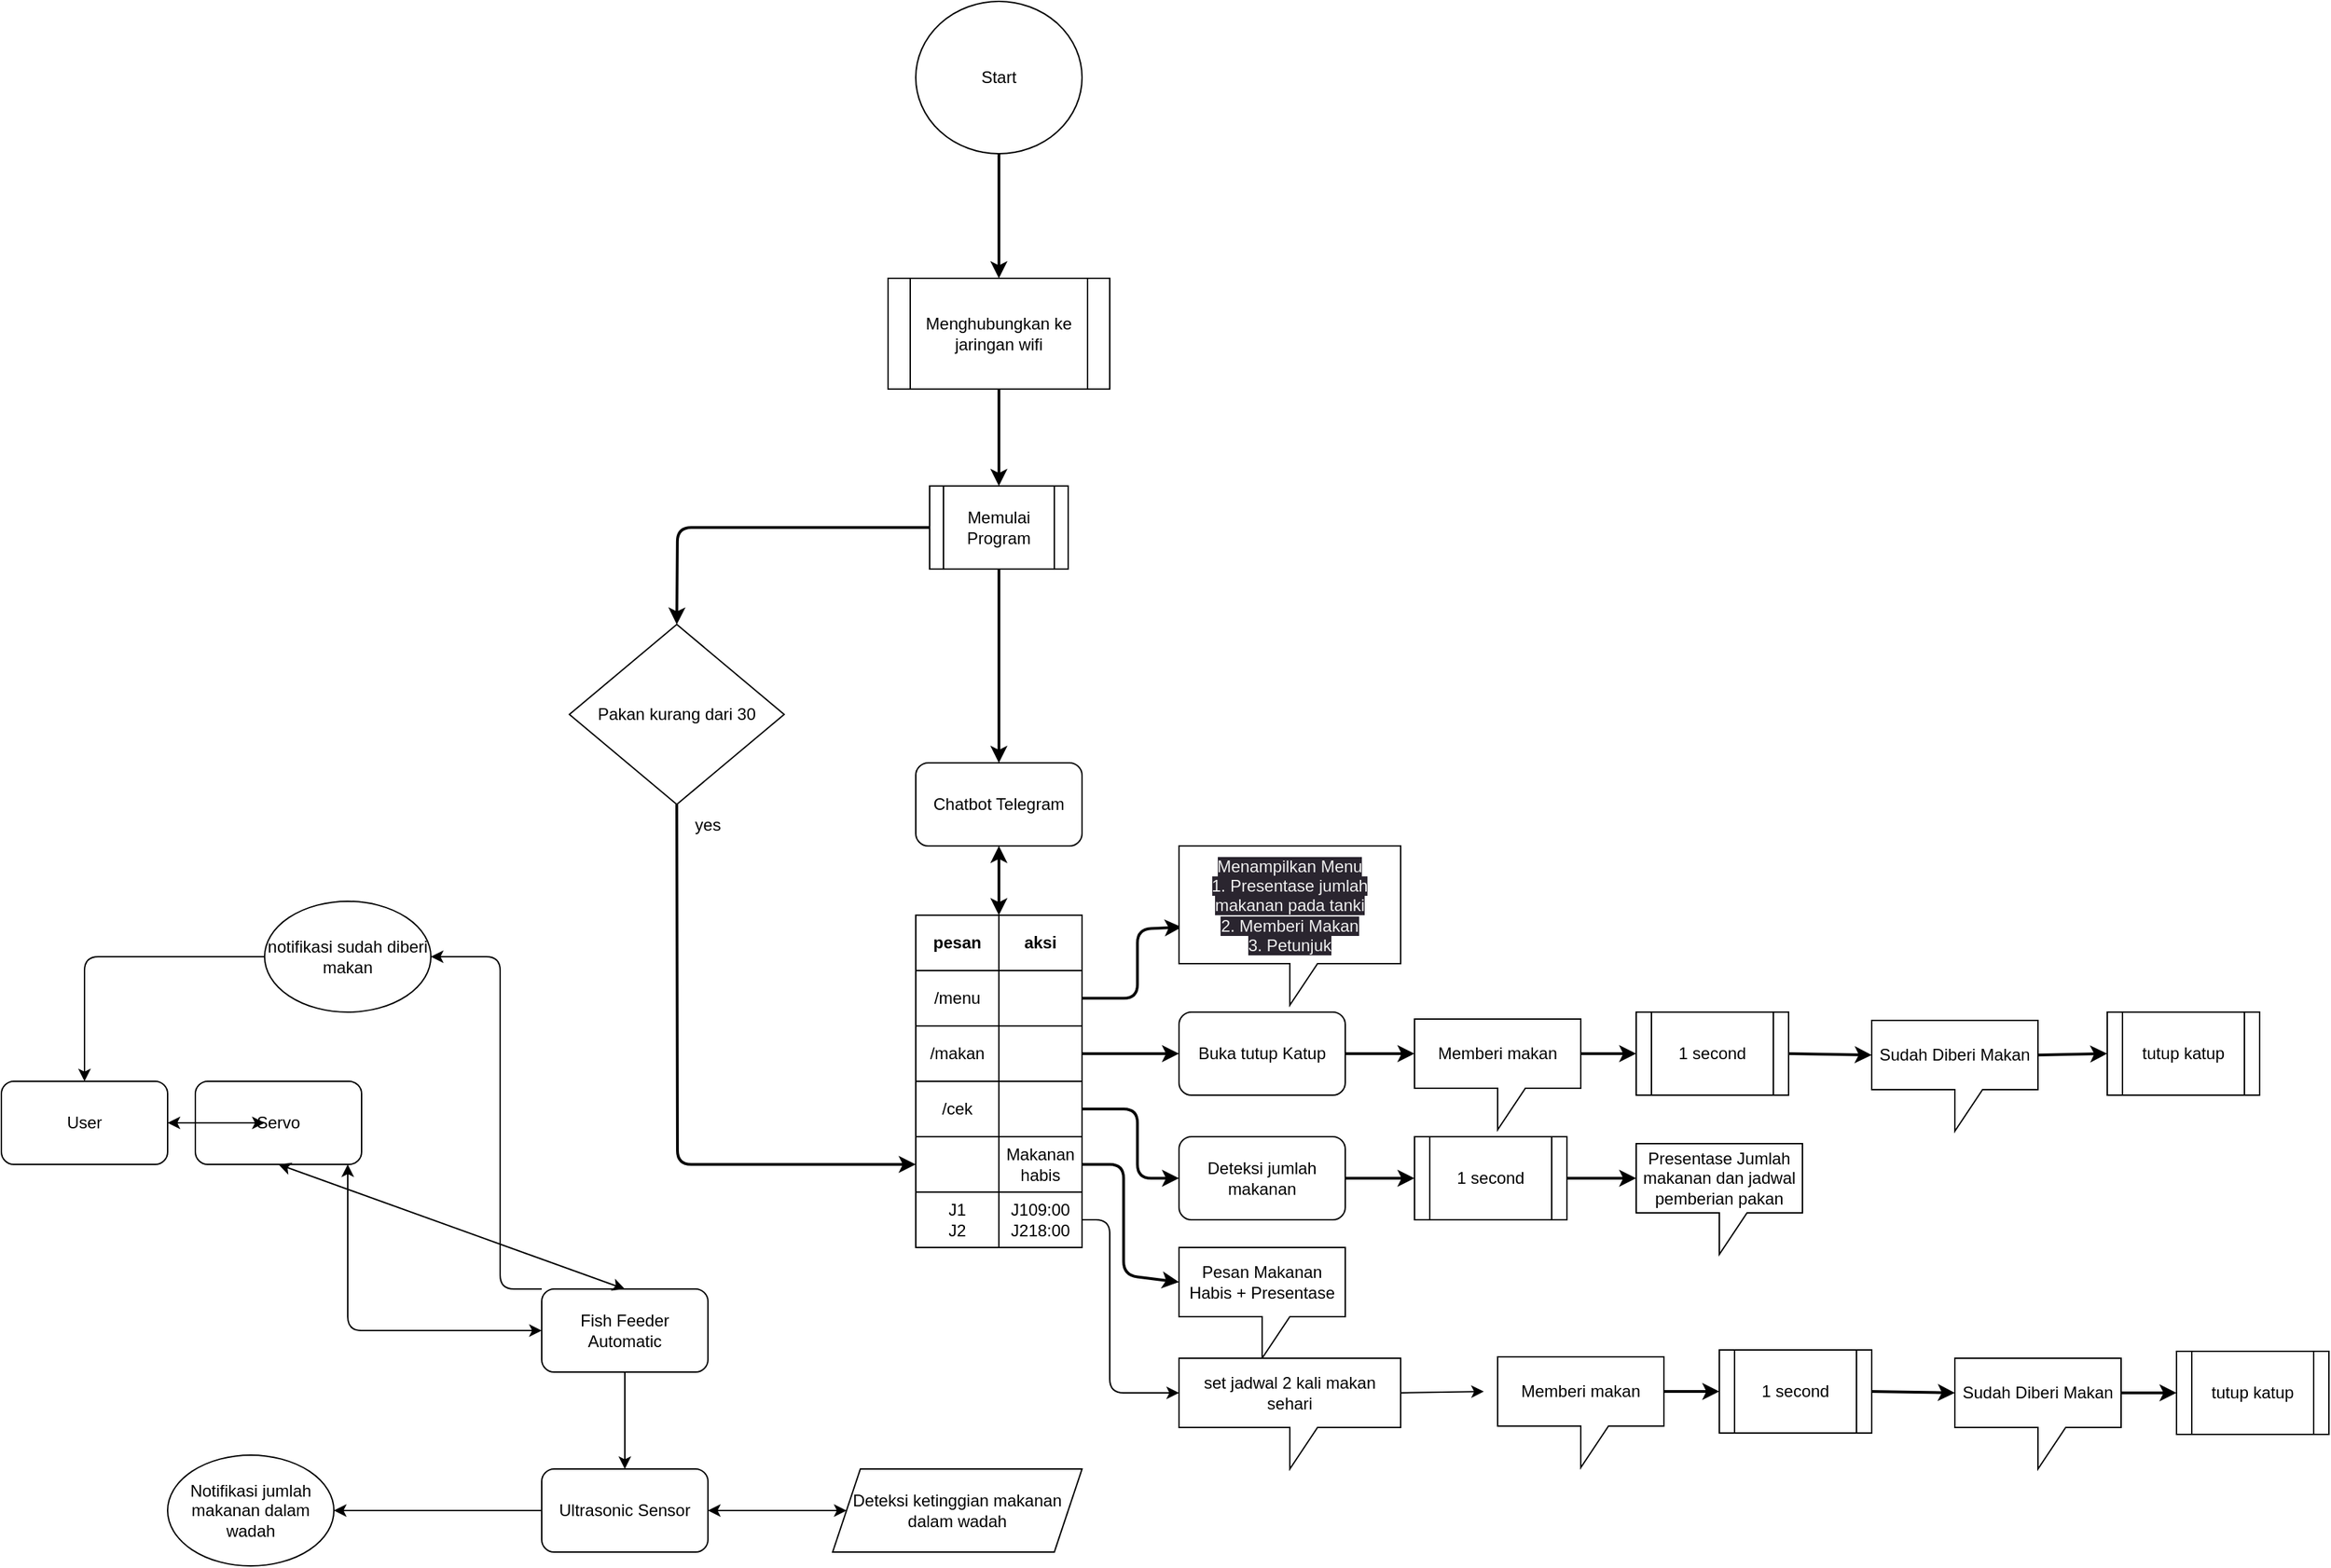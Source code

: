 <mxfile>
    <diagram id="6XwTVdgbRnXJS3uMY6iS" name="Page-1">
        <mxGraphModel dx="409" dy="1581" grid="1" gridSize="10" guides="1" tooltips="1" connect="1" arrows="1" fold="1" page="1" pageScale="1" pageWidth="850" pageHeight="1100" math="0" shadow="0">
            <root>
                <mxCell id="0"/>
                <mxCell id="1" parent="0"/>
                <mxCell id="5" value="Fish Feeder Automatic" style="rounded=1;whiteSpace=wrap;html=1;" parent="1" vertex="1">
                    <mxGeometry x="390" y="560" width="120" height="60" as="geometry"/>
                </mxCell>
                <mxCell id="6" value="Servo" style="rounded=1;whiteSpace=wrap;html=1;" parent="1" vertex="1">
                    <mxGeometry x="140" y="410" width="120" height="60" as="geometry"/>
                </mxCell>
                <mxCell id="7" value="Ultrasonic Sensor" style="rounded=1;whiteSpace=wrap;html=1;" parent="1" vertex="1">
                    <mxGeometry x="390" y="690" width="120" height="60" as="geometry"/>
                </mxCell>
                <mxCell id="8" value="" style="endArrow=classic;html=1;entryX=0.5;entryY=1;entryDx=0;entryDy=0;exitX=0.5;exitY=0;exitDx=0;exitDy=0;startArrow=classic;startFill=1;" parent="1" source="5" target="6" edge="1">
                    <mxGeometry width="50" height="50" relative="1" as="geometry">
                        <mxPoint x="430" y="620" as="sourcePoint"/>
                        <mxPoint x="480" y="570" as="targetPoint"/>
                    </mxGeometry>
                </mxCell>
                <mxCell id="9" value="" style="endArrow=classic;html=1;entryX=0.5;entryY=0;entryDx=0;entryDy=0;exitX=0.5;exitY=1;exitDx=0;exitDy=0;" parent="1" source="5" target="7" edge="1">
                    <mxGeometry width="50" height="50" relative="1" as="geometry">
                        <mxPoint x="460" y="570" as="sourcePoint"/>
                        <mxPoint x="460" y="500" as="targetPoint"/>
                    </mxGeometry>
                </mxCell>
                <mxCell id="10" value="Notifikasi jumlah makanan dalam wadah" style="ellipse;whiteSpace=wrap;html=1;" parent="1" vertex="1">
                    <mxGeometry x="120" y="680" width="120" height="80" as="geometry"/>
                </mxCell>
                <mxCell id="11" value="Deteksi ketinggian makanan dalam wadah" style="shape=parallelogram;perimeter=parallelogramPerimeter;whiteSpace=wrap;html=1;fixedSize=1;" parent="1" vertex="1">
                    <mxGeometry x="600" y="690" width="180" height="60" as="geometry"/>
                </mxCell>
                <mxCell id="14" value="" style="endArrow=classic;html=1;exitX=1;exitY=0.5;exitDx=0;exitDy=0;entryX=0;entryY=0.5;entryDx=0;entryDy=0;startArrow=classic;startFill=1;" parent="1" source="7" target="11" edge="1">
                    <mxGeometry width="50" height="50" relative="1" as="geometry">
                        <mxPoint x="430" y="590" as="sourcePoint"/>
                        <mxPoint x="480" y="540" as="targetPoint"/>
                    </mxGeometry>
                </mxCell>
                <mxCell id="15" value="" style="endArrow=classic;html=1;exitX=0;exitY=0.5;exitDx=0;exitDy=0;entryX=1;entryY=0.5;entryDx=0;entryDy=0;" parent="1" source="7" target="10" edge="1">
                    <mxGeometry width="50" height="50" relative="1" as="geometry">
                        <mxPoint x="430" y="590" as="sourcePoint"/>
                        <mxPoint x="480" y="540" as="targetPoint"/>
                    </mxGeometry>
                </mxCell>
                <mxCell id="17" value="" style="endArrow=classic;startArrow=classic;html=1;exitX=0.5;exitY=1;exitDx=0;exitDy=0;entryX=0;entryY=0.5;entryDx=0;entryDy=0;" parent="1" target="5" edge="1">
                    <mxGeometry width="50" height="50" relative="1" as="geometry">
                        <mxPoint x="250" y="470" as="sourcePoint"/>
                        <mxPoint x="440" y="560" as="targetPoint"/>
                        <Array as="points">
                            <mxPoint x="250" y="590"/>
                        </Array>
                    </mxGeometry>
                </mxCell>
                <mxCell id="18" value="User" style="rounded=1;whiteSpace=wrap;html=1;" parent="1" vertex="1">
                    <mxGeometry y="410" width="120" height="60" as="geometry"/>
                </mxCell>
                <mxCell id="19" value="" style="endArrow=classic;startArrow=classic;html=1;entryX=0;entryY=0.5;entryDx=0;entryDy=0;exitX=1;exitY=0.5;exitDx=0;exitDy=0;" parent="1" source="18" edge="1">
                    <mxGeometry width="50" height="50" relative="1" as="geometry">
                        <mxPoint x="130" y="589" as="sourcePoint"/>
                        <mxPoint x="190" y="440" as="targetPoint"/>
                    </mxGeometry>
                </mxCell>
                <mxCell id="20" value="Buka tutup Katup" style="rounded=1;whiteSpace=wrap;html=1;" parent="1" vertex="1">
                    <mxGeometry x="850" y="360" width="120" height="60" as="geometry"/>
                </mxCell>
                <mxCell id="22" value="notifikasi sudah diberi makan" style="ellipse;whiteSpace=wrap;html=1;" parent="1" vertex="1">
                    <mxGeometry x="190" y="280" width="120" height="80" as="geometry"/>
                </mxCell>
                <mxCell id="23" value="" style="endArrow=classic;html=1;exitX=0;exitY=0;exitDx=0;exitDy=0;" parent="1" source="5" target="22" edge="1">
                    <mxGeometry width="50" height="50" relative="1" as="geometry">
                        <mxPoint x="390" y="610" as="sourcePoint"/>
                        <mxPoint x="440" y="560" as="targetPoint"/>
                        <Array as="points">
                            <mxPoint x="360" y="560"/>
                            <mxPoint x="360" y="320"/>
                        </Array>
                    </mxGeometry>
                </mxCell>
                <mxCell id="24" value="" style="endArrow=classic;html=1;entryX=0.5;entryY=0;entryDx=0;entryDy=0;" parent="1" target="18" edge="1">
                    <mxGeometry width="50" height="50" relative="1" as="geometry">
                        <mxPoint x="190" y="320" as="sourcePoint"/>
                        <mxPoint x="440" y="320" as="targetPoint"/>
                        <Array as="points">
                            <mxPoint x="60" y="320"/>
                        </Array>
                    </mxGeometry>
                </mxCell>
                <mxCell id="39" value="" style="shape=table;startSize=0;container=1;collapsible=0;childLayout=tableLayout;" parent="1" vertex="1">
                    <mxGeometry x="660" y="290" width="120" height="240" as="geometry"/>
                </mxCell>
                <mxCell id="40" value="" style="shape=tableRow;horizontal=0;startSize=0;swimlaneHead=0;swimlaneBody=0;top=0;left=0;bottom=0;right=0;collapsible=0;dropTarget=0;fillColor=none;points=[[0,0.5],[1,0.5]];portConstraint=eastwest;" parent="39" vertex="1">
                    <mxGeometry width="120" height="40" as="geometry"/>
                </mxCell>
                <mxCell id="41" value="&lt;b&gt;pesan&lt;/b&gt;" style="shape=partialRectangle;html=1;whiteSpace=wrap;connectable=0;overflow=hidden;fillColor=none;top=0;left=0;bottom=0;right=0;pointerEvents=1;" parent="40" vertex="1">
                    <mxGeometry width="60" height="40" as="geometry">
                        <mxRectangle width="60" height="40" as="alternateBounds"/>
                    </mxGeometry>
                </mxCell>
                <mxCell id="42" value="&lt;b&gt;aksi&lt;/b&gt;" style="shape=partialRectangle;html=1;whiteSpace=wrap;connectable=0;overflow=hidden;fillColor=none;top=0;left=0;bottom=0;right=0;pointerEvents=1;" parent="40" vertex="1">
                    <mxGeometry x="60" width="60" height="40" as="geometry">
                        <mxRectangle width="60" height="40" as="alternateBounds"/>
                    </mxGeometry>
                </mxCell>
                <mxCell id="43" value="" style="shape=tableRow;horizontal=0;startSize=0;swimlaneHead=0;swimlaneBody=0;top=0;left=0;bottom=0;right=0;collapsible=0;dropTarget=0;fillColor=none;points=[[0,0.5],[1,0.5]];portConstraint=eastwest;" parent="39" vertex="1">
                    <mxGeometry y="40" width="120" height="40" as="geometry"/>
                </mxCell>
                <mxCell id="44" value="/menu" style="shape=partialRectangle;html=1;whiteSpace=wrap;connectable=0;overflow=hidden;fillColor=none;top=0;left=0;bottom=0;right=0;pointerEvents=1;" parent="43" vertex="1">
                    <mxGeometry width="60" height="40" as="geometry">
                        <mxRectangle width="60" height="40" as="alternateBounds"/>
                    </mxGeometry>
                </mxCell>
                <mxCell id="45" value="" style="shape=partialRectangle;html=1;whiteSpace=wrap;connectable=0;overflow=hidden;fillColor=none;top=0;left=0;bottom=0;right=0;pointerEvents=1;" parent="43" vertex="1">
                    <mxGeometry x="60" width="60" height="40" as="geometry">
                        <mxRectangle width="60" height="40" as="alternateBounds"/>
                    </mxGeometry>
                </mxCell>
                <mxCell id="46" value="" style="shape=tableRow;horizontal=0;startSize=0;swimlaneHead=0;swimlaneBody=0;top=0;left=0;bottom=0;right=0;collapsible=0;dropTarget=0;fillColor=none;points=[[0,0.5],[1,0.5]];portConstraint=eastwest;" parent="39" vertex="1">
                    <mxGeometry y="80" width="120" height="40" as="geometry"/>
                </mxCell>
                <mxCell id="47" value="/makan" style="shape=partialRectangle;html=1;whiteSpace=wrap;connectable=0;overflow=hidden;fillColor=none;top=0;left=0;bottom=0;right=0;pointerEvents=1;" parent="46" vertex="1">
                    <mxGeometry width="60" height="40" as="geometry">
                        <mxRectangle width="60" height="40" as="alternateBounds"/>
                    </mxGeometry>
                </mxCell>
                <mxCell id="48" value="" style="shape=partialRectangle;html=1;whiteSpace=wrap;connectable=0;overflow=hidden;fillColor=none;top=0;left=0;bottom=0;right=0;pointerEvents=1;" parent="46" vertex="1">
                    <mxGeometry x="60" width="60" height="40" as="geometry">
                        <mxRectangle width="60" height="40" as="alternateBounds"/>
                    </mxGeometry>
                </mxCell>
                <mxCell id="49" value="" style="shape=tableRow;horizontal=0;startSize=0;swimlaneHead=0;swimlaneBody=0;top=0;left=0;bottom=0;right=0;collapsible=0;dropTarget=0;fillColor=none;points=[[0,0.5],[1,0.5]];portConstraint=eastwest;" parent="39" vertex="1">
                    <mxGeometry y="120" width="120" height="40" as="geometry"/>
                </mxCell>
                <mxCell id="50" value="/cek" style="shape=partialRectangle;html=1;whiteSpace=wrap;connectable=0;overflow=hidden;fillColor=none;top=0;left=0;bottom=0;right=0;pointerEvents=1;" parent="49" vertex="1">
                    <mxGeometry width="60" height="40" as="geometry">
                        <mxRectangle width="60" height="40" as="alternateBounds"/>
                    </mxGeometry>
                </mxCell>
                <mxCell id="51" value="" style="shape=partialRectangle;html=1;whiteSpace=wrap;connectable=0;overflow=hidden;fillColor=none;top=0;left=0;bottom=0;right=0;pointerEvents=1;" parent="49" vertex="1">
                    <mxGeometry x="60" width="60" height="40" as="geometry">
                        <mxRectangle width="60" height="40" as="alternateBounds"/>
                    </mxGeometry>
                </mxCell>
                <mxCell id="58" style="shape=tableRow;horizontal=0;startSize=0;swimlaneHead=0;swimlaneBody=0;top=0;left=0;bottom=0;right=0;collapsible=0;dropTarget=0;fillColor=none;points=[[0,0.5],[1,0.5]];portConstraint=eastwest;" parent="39" vertex="1">
                    <mxGeometry y="160" width="120" height="40" as="geometry"/>
                </mxCell>
                <mxCell id="59" value="&lt;span style=&quot;color: rgba(0, 0, 0, 0); font-family: monospace; font-size: 0px; text-align: start;&quot;&gt;%3CmxGraphModel%3E%3Croot%3E%3CmxCell%20id%3D%220%22%2F%3E%3CmxCell%20id%3D%221%22%20parent%3D%220%22%2F%3E%3CmxCell%20id%3D%222%22%20value%3D%22%22%20style%3D%22endArrow%3Dclassic%3Bhtml%3D1%3BstrokeWidth%3D2%3BexitX%3D1%3BexitY%3D0.5%3BexitDx%3D0%3BexitDy%3D0%3BentryX%3D0%3BentryY%3D0.5%3BentryDx%3D0%3BentryDy%3D0%3B%22%20edge%3D%221%22%20parent%3D%221%22%3E%3CmxGeometry%20width%3D%2250%22%20height%3D%2250%22%20relative%3D%221%22%20as%3D%22geometry%22%3E%3CmxPoint%20x%3D%221010%22%20y%3D%22500%22%20as%3D%22sourcePoint%22%2F%3E%3CmxPoint%20x%3D%221060%22%20y%3D%22500%22%20as%3D%22targetPoint%22%2F%3E%3C%2FmxGeometry%3E%3C%2FmxCell%3E%3C%2Froot%3E%3C%2FmxGraphModel%3E&lt;/span&gt;" style="shape=partialRectangle;html=1;whiteSpace=wrap;connectable=0;overflow=hidden;fillColor=none;top=0;left=0;bottom=0;right=0;pointerEvents=1;" parent="58" vertex="1">
                    <mxGeometry width="60" height="40" as="geometry">
                        <mxRectangle width="60" height="40" as="alternateBounds"/>
                    </mxGeometry>
                </mxCell>
                <mxCell id="60" value="Makanan habis" style="shape=partialRectangle;html=1;whiteSpace=wrap;connectable=0;overflow=hidden;fillColor=none;top=0;left=0;bottom=0;right=0;pointerEvents=1;" parent="58" vertex="1">
                    <mxGeometry x="60" width="60" height="40" as="geometry">
                        <mxRectangle width="60" height="40" as="alternateBounds"/>
                    </mxGeometry>
                </mxCell>
                <mxCell id="61" style="shape=tableRow;horizontal=0;startSize=0;swimlaneHead=0;swimlaneBody=0;top=0;left=0;bottom=0;right=0;collapsible=0;dropTarget=0;fillColor=none;points=[[0,0.5],[1,0.5]];portConstraint=eastwest;" parent="39" vertex="1">
                    <mxGeometry y="200" width="120" height="40" as="geometry"/>
                </mxCell>
                <mxCell id="62" value="J1&lt;br&gt;J2" style="shape=partialRectangle;html=1;whiteSpace=wrap;connectable=0;overflow=hidden;fillColor=none;top=0;left=0;bottom=0;right=0;pointerEvents=1;" parent="61" vertex="1">
                    <mxGeometry width="60" height="40" as="geometry">
                        <mxRectangle width="60" height="40" as="alternateBounds"/>
                    </mxGeometry>
                </mxCell>
                <mxCell id="63" value="J109:00&lt;br&gt;J218:00" style="shape=partialRectangle;html=1;whiteSpace=wrap;connectable=0;overflow=hidden;fillColor=none;top=0;left=0;bottom=0;right=0;pointerEvents=1;" parent="61" vertex="1">
                    <mxGeometry x="60" width="60" height="40" as="geometry">
                        <mxRectangle width="60" height="40" as="alternateBounds"/>
                    </mxGeometry>
                </mxCell>
                <mxCell id="55" value="" style="endArrow=classic;html=1;strokeWidth=2;exitX=1;exitY=0.5;exitDx=0;exitDy=0;entryX=0.012;entryY=0.51;entryDx=0;entryDy=0;entryPerimeter=0;" parent="1" source="43" target="72" edge="1">
                    <mxGeometry width="50" height="50" relative="1" as="geometry">
                        <mxPoint x="810" y="430" as="sourcePoint"/>
                        <mxPoint x="860" y="300" as="targetPoint"/>
                        <Array as="points">
                            <mxPoint x="820" y="350"/>
                            <mxPoint x="820" y="300"/>
                        </Array>
                    </mxGeometry>
                </mxCell>
                <mxCell id="57" value="" style="endArrow=classic;html=1;strokeWidth=2;exitX=1;exitY=0.5;exitDx=0;exitDy=0;entryX=0;entryY=0;entryDx=0;entryDy=25;entryPerimeter=0;" parent="1" source="20" target="67" edge="1">
                    <mxGeometry width="50" height="50" relative="1" as="geometry">
                        <mxPoint x="880" y="510" as="sourcePoint"/>
                        <mxPoint x="1080.0" y="390" as="targetPoint"/>
                    </mxGeometry>
                </mxCell>
                <mxCell id="65" value="" style="endArrow=classic;html=1;strokeWidth=2;exitX=1;exitY=0.5;exitDx=0;exitDy=0;entryX=0;entryY=0.5;entryDx=0;entryDy=0;" parent="1" source="46" target="20" edge="1">
                    <mxGeometry width="50" height="50" relative="1" as="geometry">
                        <mxPoint x="820" y="390" as="sourcePoint"/>
                        <mxPoint x="840" y="390" as="targetPoint"/>
                    </mxGeometry>
                </mxCell>
                <mxCell id="67" value="Memberi makan" style="shape=callout;whiteSpace=wrap;html=1;perimeter=calloutPerimeter;" parent="1" vertex="1">
                    <mxGeometry x="1020" y="365" width="120" height="80" as="geometry"/>
                </mxCell>
                <mxCell id="68" value="1 second" style="shape=process;whiteSpace=wrap;html=1;backgroundOutline=1;" parent="1" vertex="1">
                    <mxGeometry x="1180" y="360" width="110" height="60" as="geometry"/>
                </mxCell>
                <mxCell id="69" value="" style="endArrow=classic;html=1;strokeWidth=2;exitX=0;exitY=0;exitDx=120.0;exitDy=25;entryX=0;entryY=0.5;entryDx=0;entryDy=0;exitPerimeter=0;" parent="1" source="67" target="68" edge="1">
                    <mxGeometry width="50" height="50" relative="1" as="geometry">
                        <mxPoint x="980.0" y="400" as="sourcePoint"/>
                        <mxPoint x="1030.0" y="400" as="targetPoint"/>
                    </mxGeometry>
                </mxCell>
                <mxCell id="70" value="Sudah Diberi Makan" style="shape=callout;whiteSpace=wrap;html=1;perimeter=calloutPerimeter;" parent="1" vertex="1">
                    <mxGeometry x="1350" y="366" width="120" height="80" as="geometry"/>
                </mxCell>
                <mxCell id="71" value="" style="endArrow=classic;html=1;strokeWidth=2;entryX=0;entryY=0;entryDx=0;entryDy=25;entryPerimeter=0;exitX=1;exitY=0.5;exitDx=0;exitDy=0;" parent="1" source="68" target="70" edge="1">
                    <mxGeometry width="50" height="50" relative="1" as="geometry">
                        <mxPoint x="1300" y="390" as="sourcePoint"/>
                        <mxPoint x="1320.0" y="389.64" as="targetPoint"/>
                    </mxGeometry>
                </mxCell>
                <mxCell id="72" value="&lt;span style=&quot;color: rgb(240, 240, 240); font-family: Helvetica; font-size: 12px; font-style: normal; font-variant-ligatures: normal; font-variant-caps: normal; font-weight: 400; letter-spacing: normal; orphans: 2; text-align: center; text-indent: 0px; text-transform: none; widows: 2; word-spacing: 0px; -webkit-text-stroke-width: 0px; background-color: rgb(42, 37, 47); text-decoration-thickness: initial; text-decoration-style: initial; text-decoration-color: initial; float: none; display: inline !important;&quot;&gt;Menampilkan Menu&lt;/span&gt;&lt;br style=&quot;border-color: rgb(0, 0, 0); color: rgb(240, 240, 240); font-family: Helvetica; font-size: 12px; font-style: normal; font-variant-ligatures: normal; font-variant-caps: normal; font-weight: 400; letter-spacing: normal; orphans: 2; text-align: center; text-indent: 0px; text-transform: none; widows: 2; word-spacing: 0px; -webkit-text-stroke-width: 0px; background-color: rgb(42, 37, 47); text-decoration-thickness: initial; text-decoration-style: initial; text-decoration-color: initial;&quot;&gt;&lt;span style=&quot;color: rgb(240, 240, 240); font-family: Helvetica; font-size: 12px; font-style: normal; font-variant-ligatures: normal; font-variant-caps: normal; font-weight: 400; letter-spacing: normal; orphans: 2; text-align: center; text-indent: 0px; text-transform: none; widows: 2; word-spacing: 0px; -webkit-text-stroke-width: 0px; background-color: rgb(42, 37, 47); text-decoration-thickness: initial; text-decoration-style: initial; text-decoration-color: initial; float: none; display: inline !important;&quot;&gt;1. Presentase jumlah makanan pada tanki&lt;/span&gt;&lt;br style=&quot;border-color: rgb(0, 0, 0); color: rgb(240, 240, 240); font-family: Helvetica; font-size: 12px; font-style: normal; font-variant-ligatures: normal; font-variant-caps: normal; font-weight: 400; letter-spacing: normal; orphans: 2; text-align: center; text-indent: 0px; text-transform: none; widows: 2; word-spacing: 0px; -webkit-text-stroke-width: 0px; background-color: rgb(42, 37, 47); text-decoration-thickness: initial; text-decoration-style: initial; text-decoration-color: initial;&quot;&gt;&lt;span style=&quot;color: rgb(240, 240, 240); font-family: Helvetica; font-size: 12px; font-style: normal; font-variant-ligatures: normal; font-variant-caps: normal; font-weight: 400; letter-spacing: normal; orphans: 2; text-align: center; text-indent: 0px; text-transform: none; widows: 2; word-spacing: 0px; -webkit-text-stroke-width: 0px; background-color: rgb(42, 37, 47); text-decoration-thickness: initial; text-decoration-style: initial; text-decoration-color: initial; float: none; display: inline !important;&quot;&gt;2. Memberi Makan&lt;br&gt;3. Petunjuk&lt;br&gt;&lt;/span&gt;" style="shape=callout;whiteSpace=wrap;html=1;perimeter=calloutPerimeter;" parent="1" vertex="1">
                    <mxGeometry x="850" y="240" width="160" height="115" as="geometry"/>
                </mxCell>
                <mxCell id="73" value="Presentase Jumlah makanan dan jadwal pemberian pakan" style="shape=callout;whiteSpace=wrap;html=1;perimeter=calloutPerimeter;" parent="1" vertex="1">
                    <mxGeometry x="1180" y="455" width="120" height="80" as="geometry"/>
                </mxCell>
                <mxCell id="74" value="" style="endArrow=classic;html=1;strokeWidth=2;exitX=1;exitY=0.5;exitDx=0;exitDy=0;entryX=0;entryY=0.5;entryDx=0;entryDy=0;" parent="1" source="49" target="75" edge="1">
                    <mxGeometry width="50" height="50" relative="1" as="geometry">
                        <mxPoint x="790" y="400" as="sourcePoint"/>
                        <mxPoint x="800" y="520" as="targetPoint"/>
                        <Array as="points">
                            <mxPoint x="820" y="430"/>
                            <mxPoint x="820" y="480"/>
                        </Array>
                    </mxGeometry>
                </mxCell>
                <mxCell id="75" value="Deteksi jumlah makanan" style="rounded=1;whiteSpace=wrap;html=1;" parent="1" vertex="1">
                    <mxGeometry x="850" y="450" width="120" height="60" as="geometry"/>
                </mxCell>
                <mxCell id="76" value="" style="endArrow=classic;html=1;strokeWidth=2;exitX=1;exitY=0.5;exitDx=0;exitDy=0;entryX=0;entryY=0.5;entryDx=0;entryDy=0;" parent="1" source="75" target="77" edge="1">
                    <mxGeometry width="50" height="50" relative="1" as="geometry">
                        <mxPoint x="1020" y="430" as="sourcePoint"/>
                        <mxPoint x="1030" y="480" as="targetPoint"/>
                    </mxGeometry>
                </mxCell>
                <mxCell id="77" value="1 second" style="shape=process;whiteSpace=wrap;html=1;backgroundOutline=1;" parent="1" vertex="1">
                    <mxGeometry x="1020" y="450" width="110" height="60" as="geometry"/>
                </mxCell>
                <mxCell id="78" value="" style="endArrow=classic;html=1;strokeWidth=2;exitX=1;exitY=0.5;exitDx=0;exitDy=0;entryX=0;entryY=0;entryDx=0;entryDy=25;entryPerimeter=0;" parent="1" source="77" target="73" edge="1">
                    <mxGeometry width="50" height="50" relative="1" as="geometry">
                        <mxPoint x="1160" y="529" as="sourcePoint"/>
                        <mxPoint x="1210" y="529" as="targetPoint"/>
                    </mxGeometry>
                </mxCell>
                <mxCell id="80" value="Pesan Makanan Habis + Presentase" style="shape=callout;whiteSpace=wrap;html=1;perimeter=calloutPerimeter;" parent="1" vertex="1">
                    <mxGeometry x="850" y="530" width="120" height="80" as="geometry"/>
                </mxCell>
                <mxCell id="81" value="" style="endArrow=classic;html=1;strokeWidth=2;exitX=1;exitY=0.5;exitDx=0;exitDy=0;entryX=0;entryY=0;entryDx=0;entryDy=25;entryPerimeter=0;" parent="1" source="58" target="80" edge="1">
                    <mxGeometry width="50" height="50" relative="1" as="geometry">
                        <mxPoint x="780" y="480" as="sourcePoint"/>
                        <mxPoint x="820" y="560" as="targetPoint"/>
                        <Array as="points">
                            <mxPoint x="810" y="470"/>
                            <mxPoint x="810" y="550"/>
                        </Array>
                    </mxGeometry>
                </mxCell>
                <mxCell id="82" value="Chatbot Telegram" style="rounded=1;whiteSpace=wrap;html=1;" parent="1" vertex="1">
                    <mxGeometry x="660" y="180" width="120" height="60" as="geometry"/>
                </mxCell>
                <mxCell id="83" value="" style="endArrow=classic;startArrow=classic;html=1;strokeWidth=2;entryX=0.5;entryY=1;entryDx=0;entryDy=0;exitX=0.5;exitY=0;exitDx=0;exitDy=0;exitPerimeter=0;" parent="1" source="40" target="82" edge="1">
                    <mxGeometry width="50" height="50" relative="1" as="geometry">
                        <mxPoint x="670" y="270" as="sourcePoint"/>
                        <mxPoint x="720" y="220" as="targetPoint"/>
                    </mxGeometry>
                </mxCell>
                <mxCell id="84" value="Start" style="ellipse;whiteSpace=wrap;html=1;" parent="1" vertex="1">
                    <mxGeometry x="660" y="-370" width="120" height="110" as="geometry"/>
                </mxCell>
                <mxCell id="85" value="Menghubungkan ke jaringan wifi" style="shape=process;whiteSpace=wrap;html=1;backgroundOutline=1;" parent="1" vertex="1">
                    <mxGeometry x="640" y="-170" width="160" height="80" as="geometry"/>
                </mxCell>
                <mxCell id="86" value="" style="endArrow=classic;html=1;strokeWidth=2;exitX=0.5;exitY=1;exitDx=0;exitDy=0;entryX=0.5;entryY=0;entryDx=0;entryDy=0;" parent="1" source="84" target="85" edge="1">
                    <mxGeometry width="50" height="50" relative="1" as="geometry">
                        <mxPoint x="730" y="-100" as="sourcePoint"/>
                        <mxPoint x="780" y="-150" as="targetPoint"/>
                    </mxGeometry>
                </mxCell>
                <mxCell id="87" value="Memulai Program" style="shape=process;whiteSpace=wrap;html=1;backgroundOutline=1;" parent="1" vertex="1">
                    <mxGeometry x="670" y="-20" width="100" height="60" as="geometry"/>
                </mxCell>
                <mxCell id="88" value="Pakan kurang dari 30" style="rhombus;whiteSpace=wrap;html=1;" parent="1" vertex="1">
                    <mxGeometry x="410" y="80" width="155" height="130" as="geometry"/>
                </mxCell>
                <mxCell id="89" value="yes" style="text;html=1;strokeColor=none;fillColor=none;align=center;verticalAlign=middle;whiteSpace=wrap;rounded=0;" parent="1" vertex="1">
                    <mxGeometry x="480" y="210" width="60" height="30" as="geometry"/>
                </mxCell>
                <mxCell id="90" value="" style="endArrow=classic;html=1;strokeWidth=2;exitX=0.5;exitY=1;exitDx=0;exitDy=0;entryX=0.5;entryY=0;entryDx=0;entryDy=0;" parent="1" source="87" target="82" edge="1">
                    <mxGeometry width="50" height="50" relative="1" as="geometry">
                        <mxPoint x="690" y="310" as="sourcePoint"/>
                        <mxPoint x="740" y="260" as="targetPoint"/>
                    </mxGeometry>
                </mxCell>
                <mxCell id="91" value="" style="endArrow=classic;html=1;strokeWidth=2;exitX=0;exitY=0.5;exitDx=0;exitDy=0;entryX=0.5;entryY=0;entryDx=0;entryDy=0;" parent="1" source="87" target="88" edge="1">
                    <mxGeometry width="50" height="50" relative="1" as="geometry">
                        <mxPoint x="638.67" y="20" as="sourcePoint"/>
                        <mxPoint x="638.67" y="160" as="targetPoint"/>
                        <Array as="points">
                            <mxPoint x="488" y="10"/>
                        </Array>
                    </mxGeometry>
                </mxCell>
                <mxCell id="92" value="" style="endArrow=classic;html=1;strokeWidth=2;exitX=0.5;exitY=1;exitDx=0;exitDy=0;entryX=0;entryY=0.5;entryDx=0;entryDy=0;" parent="1" source="88" target="58" edge="1">
                    <mxGeometry width="50" height="50" relative="1" as="geometry">
                        <mxPoint x="690" y="310" as="sourcePoint"/>
                        <mxPoint x="740" y="260" as="targetPoint"/>
                        <Array as="points">
                            <mxPoint x="488" y="470"/>
                        </Array>
                    </mxGeometry>
                </mxCell>
                <mxCell id="93" value="" style="endArrow=classic;html=1;strokeWidth=2;exitX=0.5;exitY=1;exitDx=0;exitDy=0;entryX=0.5;entryY=0;entryDx=0;entryDy=0;" parent="1" source="85" target="87" edge="1">
                    <mxGeometry width="50" height="50" relative="1" as="geometry">
                        <mxPoint x="720" y="-80" as="sourcePoint"/>
                        <mxPoint x="770" y="-130" as="targetPoint"/>
                    </mxGeometry>
                </mxCell>
                <mxCell id="94" value="" style="endArrow=classic;html=1;exitX=1;exitY=0.5;exitDx=0;exitDy=0;entryX=0;entryY=0;entryDx=0;entryDy=25;entryPerimeter=0;" edge="1" parent="1" source="61" target="95">
                    <mxGeometry width="50" height="50" relative="1" as="geometry">
                        <mxPoint x="780" y="640" as="sourcePoint"/>
                        <mxPoint x="850" y="620" as="targetPoint"/>
                        <Array as="points">
                            <mxPoint x="800" y="510"/>
                            <mxPoint x="800" y="635"/>
                        </Array>
                    </mxGeometry>
                </mxCell>
                <mxCell id="95" value="set jadwal 2 kali makan sehari" style="shape=callout;whiteSpace=wrap;html=1;perimeter=calloutPerimeter;" vertex="1" parent="1">
                    <mxGeometry x="850" y="610" width="160" height="80" as="geometry"/>
                </mxCell>
                <mxCell id="96" value="" style="endArrow=classic;html=1;exitX=0;exitY=0;exitDx=160;exitDy=25;exitPerimeter=0;entryX=0;entryY=0.5;entryDx=0;entryDy=0;" edge="1" parent="1" source="95">
                    <mxGeometry width="50" height="50" relative="1" as="geometry">
                        <mxPoint x="1090" y="570" as="sourcePoint"/>
                        <mxPoint x="1070" y="634" as="targetPoint"/>
                    </mxGeometry>
                </mxCell>
                <mxCell id="99" value="Memberi makan" style="shape=callout;whiteSpace=wrap;html=1;perimeter=calloutPerimeter;" vertex="1" parent="1">
                    <mxGeometry x="1080" y="609" width="120" height="80" as="geometry"/>
                </mxCell>
                <mxCell id="100" value="1 second" style="shape=process;whiteSpace=wrap;html=1;backgroundOutline=1;" vertex="1" parent="1">
                    <mxGeometry x="1240" y="604" width="110" height="60" as="geometry"/>
                </mxCell>
                <mxCell id="101" value="" style="endArrow=classic;html=1;strokeWidth=2;exitX=0;exitY=0;exitDx=120.0;exitDy=25;entryX=0;entryY=0.5;entryDx=0;entryDy=0;exitPerimeter=0;" edge="1" parent="1" source="99" target="100">
                    <mxGeometry width="50" height="50" relative="1" as="geometry">
                        <mxPoint x="1040.0" y="644" as="sourcePoint"/>
                        <mxPoint x="1090.0" y="644" as="targetPoint"/>
                    </mxGeometry>
                </mxCell>
                <mxCell id="102" value="Sudah Diberi Makan" style="shape=callout;whiteSpace=wrap;html=1;perimeter=calloutPerimeter;" vertex="1" parent="1">
                    <mxGeometry x="1410" y="610" width="120" height="80" as="geometry"/>
                </mxCell>
                <mxCell id="103" value="" style="endArrow=classic;html=1;strokeWidth=2;entryX=0;entryY=0;entryDx=0;entryDy=25;entryPerimeter=0;exitX=1;exitY=0.5;exitDx=0;exitDy=0;" edge="1" parent="1" source="100" target="102">
                    <mxGeometry width="50" height="50" relative="1" as="geometry">
                        <mxPoint x="1360" y="634" as="sourcePoint"/>
                        <mxPoint x="1380.0" y="633.64" as="targetPoint"/>
                    </mxGeometry>
                </mxCell>
                <mxCell id="104" value="tutup katup" style="shape=process;whiteSpace=wrap;html=1;backgroundOutline=1;" vertex="1" parent="1">
                    <mxGeometry x="1520" y="360" width="110" height="60" as="geometry"/>
                </mxCell>
                <mxCell id="105" value="tutup katup" style="shape=process;whiteSpace=wrap;html=1;backgroundOutline=1;" vertex="1" parent="1">
                    <mxGeometry x="1570" y="605" width="110" height="60" as="geometry"/>
                </mxCell>
                <mxCell id="106" value="" style="endArrow=classic;html=1;strokeWidth=2;entryX=0;entryY=0.5;entryDx=0;entryDy=0;exitX=0;exitY=0;exitDx=120;exitDy=25;exitPerimeter=0;" edge="1" parent="1" source="102" target="105">
                    <mxGeometry width="50" height="50" relative="1" as="geometry">
                        <mxPoint x="1360" y="644" as="sourcePoint"/>
                        <mxPoint x="1420" y="645" as="targetPoint"/>
                    </mxGeometry>
                </mxCell>
                <mxCell id="107" value="" style="endArrow=classic;html=1;strokeWidth=2;entryX=0;entryY=0.5;entryDx=0;entryDy=0;exitX=0;exitY=0;exitDx=120;exitDy=25;exitPerimeter=0;" edge="1" parent="1" source="70" target="104">
                    <mxGeometry width="50" height="50" relative="1" as="geometry">
                        <mxPoint x="1370" y="654" as="sourcePoint"/>
                        <mxPoint x="1430" y="655" as="targetPoint"/>
                    </mxGeometry>
                </mxCell>
            </root>
        </mxGraphModel>
    </diagram>
</mxfile>